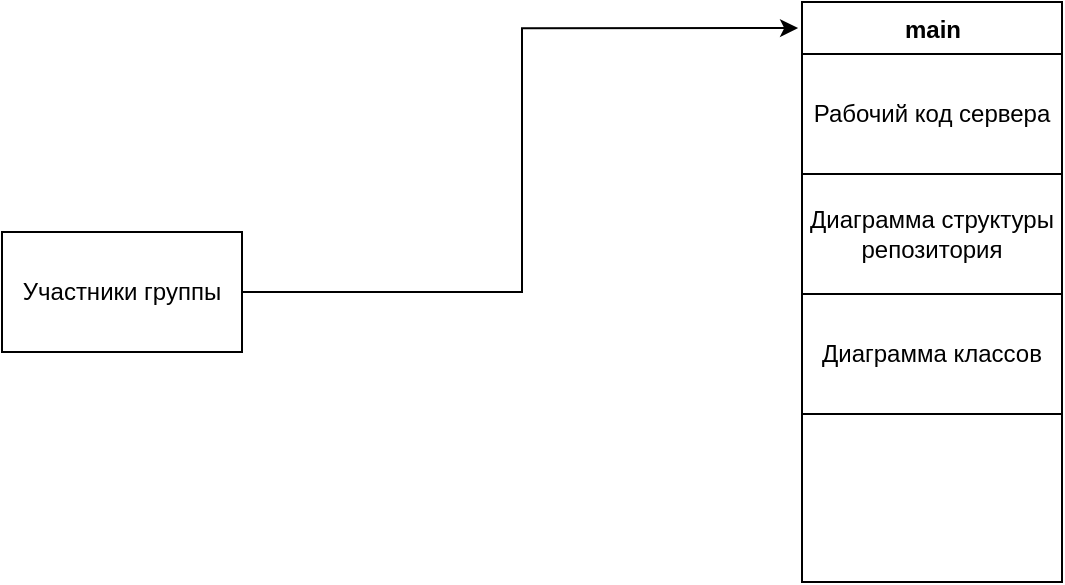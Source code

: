 <mxfile version="17.4.0" type="github">
  <diagram id="C5RBs43oDa-KdzZeNtuy" name="Page-1">
    <mxGraphModel dx="2062" dy="800" grid="1" gridSize="10" guides="1" tooltips="1" connect="1" arrows="1" fold="1" page="1" pageScale="1" pageWidth="827" pageHeight="1169" math="0" shadow="0">
      <root>
        <mxCell id="WIyWlLk6GJQsqaUBKTNV-0" />
        <mxCell id="WIyWlLk6GJQsqaUBKTNV-1" parent="WIyWlLk6GJQsqaUBKTNV-0" />
        <mxCell id="zkfFHV4jXpPFQw0GAbJ--0" value="main" style="swimlane;fontStyle=1;align=center;verticalAlign=top;childLayout=stackLayout;horizontal=1;startSize=26;horizontalStack=0;resizeParent=1;resizeLast=0;collapsible=1;marginBottom=0;rounded=0;shadow=0;strokeWidth=1;html=1;" parent="WIyWlLk6GJQsqaUBKTNV-1" vertex="1">
          <mxGeometry x="490" y="90" width="130" height="290" as="geometry">
            <mxRectangle x="230" y="140" width="160" height="26" as="alternateBounds" />
          </mxGeometry>
        </mxCell>
        <mxCell id="5L90VC2NBRWHoCOZsIJ7-3" value="Рабочий код сервера" style="rounded=0;whiteSpace=wrap;html=1;flipH=1;flipV=1;shadow=0;" vertex="1" parent="zkfFHV4jXpPFQw0GAbJ--0">
          <mxGeometry y="26" width="130" height="60" as="geometry" />
        </mxCell>
        <mxCell id="5L90VC2NBRWHoCOZsIJ7-7" value="Диаграмма структуры репозитория" style="whiteSpace=wrap;html=1;rounded=0;shadow=0;" vertex="1" parent="zkfFHV4jXpPFQw0GAbJ--0">
          <mxGeometry y="86" width="130" height="60" as="geometry" />
        </mxCell>
        <mxCell id="5L90VC2NBRWHoCOZsIJ7-8" value="Диаграмма классов" style="whiteSpace=wrap;html=1;rounded=0;shadow=0;" vertex="1" parent="zkfFHV4jXpPFQw0GAbJ--0">
          <mxGeometry y="146" width="130" height="60" as="geometry" />
        </mxCell>
        <mxCell id="5L90VC2NBRWHoCOZsIJ7-6" style="edgeStyle=orthogonalEdgeStyle;rounded=0;orthogonalLoop=1;jettySize=auto;html=1;exitX=1;exitY=0.5;exitDx=0;exitDy=0;entryX=-0.015;entryY=0.045;entryDx=0;entryDy=0;entryPerimeter=0;" edge="1" parent="WIyWlLk6GJQsqaUBKTNV-1" source="5L90VC2NBRWHoCOZsIJ7-5" target="zkfFHV4jXpPFQw0GAbJ--0">
          <mxGeometry relative="1" as="geometry">
            <mxPoint x="390" y="240" as="targetPoint" />
          </mxGeometry>
        </mxCell>
        <mxCell id="5L90VC2NBRWHoCOZsIJ7-5" value="Участники группы" style="rounded=0;whiteSpace=wrap;html=1;shadow=0;fillColor=default;" vertex="1" parent="WIyWlLk6GJQsqaUBKTNV-1">
          <mxGeometry x="90" y="205" width="120" height="60" as="geometry" />
        </mxCell>
      </root>
    </mxGraphModel>
  </diagram>
</mxfile>
